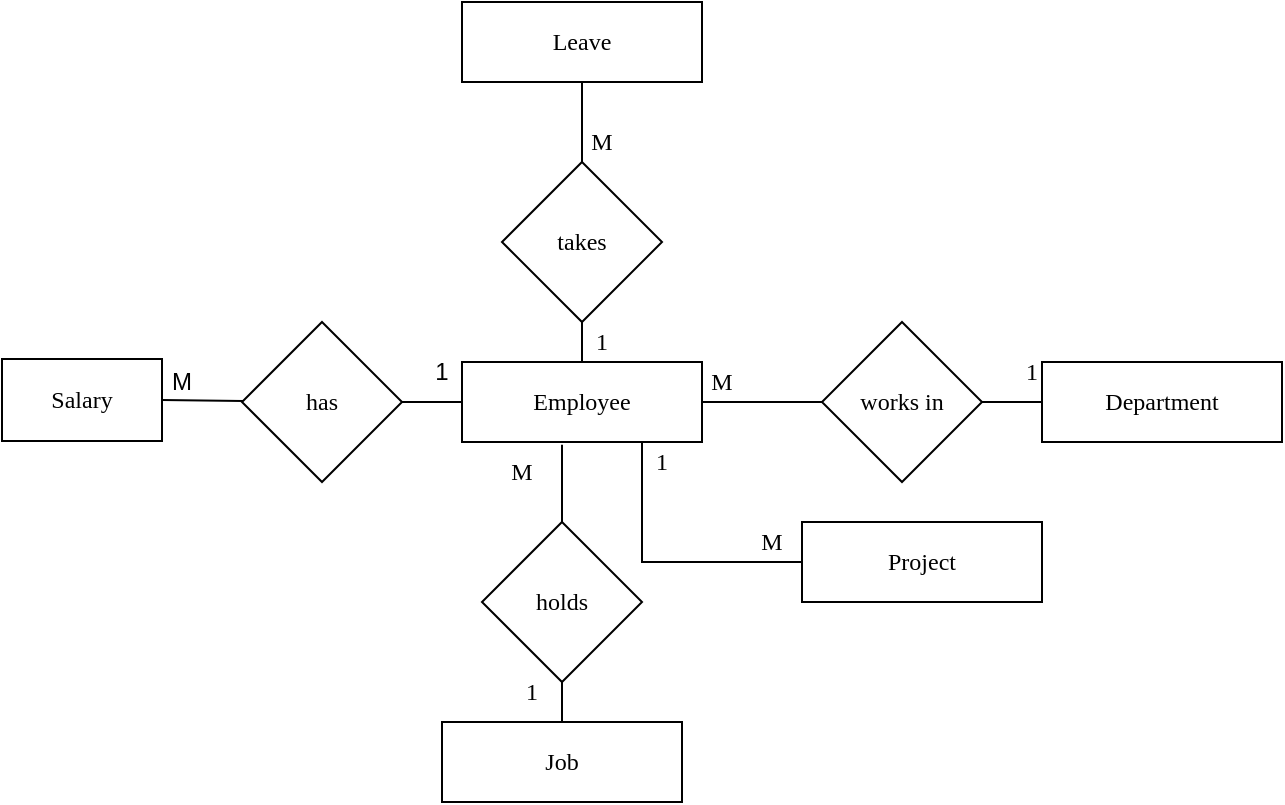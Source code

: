 <mxfile version="27.1.3">
  <diagram name="Page-1" id="7nvfKHGqWAkwgBx0nKPb">
    <mxGraphModel dx="1042" dy="614" grid="1" gridSize="10" guides="1" tooltips="1" connect="1" arrows="1" fold="1" page="1" pageScale="1" pageWidth="850" pageHeight="1100" math="0" shadow="0">
      <root>
        <mxCell id="0" />
        <mxCell id="1" parent="0" />
        <mxCell id="ogmoBDxyaoQhUi1DUbRo-26" value="Employee" style="rounded=0;whiteSpace=wrap;html=1;fontFamily=Times New Roman;fontStyle=0" parent="1" vertex="1">
          <mxGeometry x="270" y="260" width="120" height="40" as="geometry" />
        </mxCell>
        <mxCell id="ogmoBDxyaoQhUi1DUbRo-27" value="Department" style="rounded=0;whiteSpace=wrap;html=1;fontFamily=Times New Roman;fontStyle=0" parent="1" vertex="1">
          <mxGeometry x="560" y="260" width="120" height="40" as="geometry" />
        </mxCell>
        <mxCell id="ogmoBDxyaoQhUi1DUbRo-28" value="Job" style="rounded=0;whiteSpace=wrap;html=1;fontFamily=Times New Roman;fontStyle=0" parent="1" vertex="1">
          <mxGeometry x="260" y="440" width="120" height="40" as="geometry" />
        </mxCell>
        <mxCell id="ogmoBDxyaoQhUi1DUbRo-30" value="&lt;span&gt;&lt;font&gt;Leave&lt;/font&gt;&lt;/span&gt;" style="rounded=0;whiteSpace=wrap;html=1;fontFamily=Times New Roman;fontStyle=0" parent="1" vertex="1">
          <mxGeometry x="270" y="80" width="120" height="40" as="geometry" />
        </mxCell>
        <mxCell id="ogmoBDxyaoQhUi1DUbRo-31" value="works in" style="rhombus;whiteSpace=wrap;html=1;fontFamily=Times New Roman;fontStyle=0" parent="1" vertex="1">
          <mxGeometry x="450" y="240" width="80" height="80" as="geometry" />
        </mxCell>
        <mxCell id="ogmoBDxyaoQhUi1DUbRo-33" value="holds" style="rhombus;whiteSpace=wrap;html=1;fontFamily=Times New Roman;fontStyle=0" parent="1" vertex="1">
          <mxGeometry x="280" y="340" width="80" height="80" as="geometry" />
        </mxCell>
        <mxCell id="ogmoBDxyaoQhUi1DUbRo-34" value="takes" style="rhombus;whiteSpace=wrap;html=1;fontFamily=Times New Roman;fontStyle=0" parent="1" vertex="1">
          <mxGeometry x="290" y="160" width="80" height="80" as="geometry" />
        </mxCell>
        <mxCell id="ogmoBDxyaoQhUi1DUbRo-35" value="" style="endArrow=none;html=1;rounded=0;exitX=1;exitY=0.5;exitDx=0;exitDy=0;entryX=0;entryY=0.5;entryDx=0;entryDy=0;fontFamily=Times New Roman;fontStyle=0" parent="1" source="ogmoBDxyaoQhUi1DUbRo-26" target="ogmoBDxyaoQhUi1DUbRo-31" edge="1">
          <mxGeometry width="50" height="50" relative="1" as="geometry">
            <mxPoint x="470" y="360" as="sourcePoint" />
            <mxPoint x="520" y="310" as="targetPoint" />
          </mxGeometry>
        </mxCell>
        <mxCell id="ogmoBDxyaoQhUi1DUbRo-37" value="" style="endArrow=none;html=1;rounded=0;entryX=0.7;entryY=0.047;entryDx=0;entryDy=0;entryPerimeter=0;exitX=0.5;exitY=0;exitDx=0;exitDy=0;fontFamily=Times New Roman;fontStyle=0" parent="1" source="ogmoBDxyaoQhUi1DUbRo-33" target="ogmoBDxyaoQhUi1DUbRo-47" edge="1">
          <mxGeometry width="50" height="50" relative="1" as="geometry">
            <mxPoint x="130" y="300" as="sourcePoint" />
            <mxPoint x="180" y="250" as="targetPoint" />
            <Array as="points">
              <mxPoint x="320" y="340" />
            </Array>
          </mxGeometry>
        </mxCell>
        <mxCell id="ogmoBDxyaoQhUi1DUbRo-38" value="" style="endArrow=none;html=1;rounded=0;entryX=1;entryY=0.5;entryDx=0;entryDy=0;exitX=0;exitY=0.5;exitDx=0;exitDy=0;fontFamily=Times New Roman;fontStyle=0" parent="1" source="ogmoBDxyaoQhUi1DUbRo-27" target="ogmoBDxyaoQhUi1DUbRo-31" edge="1">
          <mxGeometry width="50" height="50" relative="1" as="geometry">
            <mxPoint x="610" y="390" as="sourcePoint" />
            <mxPoint x="660" y="340" as="targetPoint" />
          </mxGeometry>
        </mxCell>
        <mxCell id="ogmoBDxyaoQhUi1DUbRo-39" value="" style="endArrow=none;html=1;rounded=0;entryX=0.5;entryY=1;entryDx=0;entryDy=0;exitX=0.5;exitY=0;exitDx=0;exitDy=0;fontFamily=Times New Roman;fontStyle=0" parent="1" source="ogmoBDxyaoQhUi1DUbRo-34" target="ogmoBDxyaoQhUi1DUbRo-30" edge="1">
          <mxGeometry width="50" height="50" relative="1" as="geometry">
            <mxPoint x="550" y="220" as="sourcePoint" />
            <mxPoint x="600" y="170" as="targetPoint" />
          </mxGeometry>
        </mxCell>
        <mxCell id="ogmoBDxyaoQhUi1DUbRo-40" value="" style="endArrow=none;html=1;rounded=0;entryX=0.5;entryY=1;entryDx=0;entryDy=0;exitX=0.5;exitY=0;exitDx=0;exitDy=0;fontFamily=Times New Roman;fontStyle=0" parent="1" source="ogmoBDxyaoQhUi1DUbRo-26" target="ogmoBDxyaoQhUi1DUbRo-34" edge="1">
          <mxGeometry width="50" height="50" relative="1" as="geometry">
            <mxPoint x="590" y="200" as="sourcePoint" />
            <mxPoint x="640" y="150" as="targetPoint" />
          </mxGeometry>
        </mxCell>
        <mxCell id="ogmoBDxyaoQhUi1DUbRo-42" value="" style="endArrow=none;html=1;rounded=0;entryX=0.5;entryY=1;entryDx=0;entryDy=0;exitX=0.5;exitY=0;exitDx=0;exitDy=0;fontFamily=Times New Roman;fontStyle=0" parent="1" source="ogmoBDxyaoQhUi1DUbRo-28" target="ogmoBDxyaoQhUi1DUbRo-33" edge="1">
          <mxGeometry width="50" height="50" relative="1" as="geometry">
            <mxPoint x="300" y="450" as="sourcePoint" />
            <mxPoint x="350" y="400" as="targetPoint" />
          </mxGeometry>
        </mxCell>
        <mxCell id="ogmoBDxyaoQhUi1DUbRo-43" value="M" style="text;html=1;align=center;verticalAlign=middle;whiteSpace=wrap;rounded=0;fontFamily=Times New Roman;fontStyle=0" parent="1" vertex="1">
          <mxGeometry x="390" y="260" width="20" height="20" as="geometry" />
        </mxCell>
        <mxCell id="ogmoBDxyaoQhUi1DUbRo-44" value="1" style="text;html=1;align=center;verticalAlign=middle;whiteSpace=wrap;rounded=0;fontFamily=Times New Roman;fontStyle=0" parent="1" vertex="1">
          <mxGeometry x="530" y="245" width="50" height="40" as="geometry" />
        </mxCell>
        <mxCell id="ogmoBDxyaoQhUi1DUbRo-47" value="M" style="text;html=1;align=center;verticalAlign=middle;whiteSpace=wrap;rounded=0;fontFamily=Times New Roman;fontStyle=0" parent="1" vertex="1">
          <mxGeometry x="250" y="300" width="100" height="30" as="geometry" />
        </mxCell>
        <mxCell id="ogmoBDxyaoQhUi1DUbRo-48" value="1" style="text;html=1;align=center;verticalAlign=middle;whiteSpace=wrap;rounded=0;fontFamily=Times New Roman;fontStyle=0" parent="1" vertex="1">
          <mxGeometry x="280" y="410" width="50" height="30" as="geometry" />
        </mxCell>
        <mxCell id="ogmoBDxyaoQhUi1DUbRo-49" value="1" style="text;html=1;align=center;verticalAlign=middle;whiteSpace=wrap;rounded=0;fontFamily=Times New Roman;fontStyle=0" parent="1" vertex="1">
          <mxGeometry x="320" y="230" width="40" height="40" as="geometry" />
        </mxCell>
        <mxCell id="ogmoBDxyaoQhUi1DUbRo-50" value="M" style="text;html=1;align=center;verticalAlign=middle;whiteSpace=wrap;rounded=0;fontFamily=Times New Roman;fontStyle=0" parent="1" vertex="1">
          <mxGeometry x="340" y="140" height="20" as="geometry" />
        </mxCell>
        <mxCell id="ogmoBDxyaoQhUi1DUbRo-51" value="has" style="rhombus;whiteSpace=wrap;html=1;fontFamily=Times New Roman;fontStyle=0" parent="1" vertex="1">
          <mxGeometry x="160" y="240" width="80" height="80" as="geometry" />
        </mxCell>
        <mxCell id="ogmoBDxyaoQhUi1DUbRo-52" value="" style="endArrow=none;html=1;rounded=0;exitX=1;exitY=0.5;exitDx=0;exitDy=0;entryX=0;entryY=0.5;entryDx=0;entryDy=0;fontFamily=Times New Roman;fontStyle=0" parent="1" source="ogmoBDxyaoQhUi1DUbRo-51" target="ogmoBDxyaoQhUi1DUbRo-26" edge="1">
          <mxGeometry width="50" height="50" relative="1" as="geometry">
            <mxPoint x="400" y="340" as="sourcePoint" />
            <mxPoint x="450" y="290" as="targetPoint" />
          </mxGeometry>
        </mxCell>
        <mxCell id="ogmoBDxyaoQhUi1DUbRo-54" value="" style="endArrow=none;html=1;rounded=0;exitX=1;exitY=0.5;exitDx=0;exitDy=0;fontFamily=Times New Roman;fontStyle=0" parent="1" source="ogmoBDxyaoQhUi1DUbRo-56" target="ogmoBDxyaoQhUi1DUbRo-51" edge="1">
          <mxGeometry width="50" height="50" relative="1" as="geometry">
            <mxPoint x="160" y="170" as="sourcePoint" />
            <mxPoint x="210" y="120" as="targetPoint" />
          </mxGeometry>
        </mxCell>
        <mxCell id="ogmoBDxyaoQhUi1DUbRo-56" value="Salary" style="rounded=0;whiteSpace=wrap;html=1;fontFamily=Times New Roman;fontStyle=0" parent="1" vertex="1">
          <mxGeometry x="40" y="258.5" width="80" height="41" as="geometry" />
        </mxCell>
        <mxCell id="ogmoBDxyaoQhUi1DUbRo-57" value="1" style="text;html=1;align=center;verticalAlign=middle;whiteSpace=wrap;rounded=0;" parent="1" vertex="1">
          <mxGeometry x="230" y="250" width="60" height="30" as="geometry" />
        </mxCell>
        <mxCell id="ogmoBDxyaoQhUi1DUbRo-58" value="M" style="text;html=1;align=center;verticalAlign=middle;whiteSpace=wrap;rounded=0;" parent="1" vertex="1">
          <mxGeometry x="100" y="255" width="60" height="30" as="geometry" />
        </mxCell>
        <mxCell id="ogmoBDxyaoQhUi1DUbRo-59" value="" style="endArrow=none;html=1;rounded=0;entryX=0.75;entryY=1;entryDx=0;entryDy=0;fontFamily=Times New Roman;fontStyle=0" parent="1" target="ogmoBDxyaoQhUi1DUbRo-26" edge="1">
          <mxGeometry width="50" height="50" relative="1" as="geometry">
            <mxPoint x="440" y="360" as="sourcePoint" />
            <mxPoint x="320" y="330" as="targetPoint" />
            <Array as="points">
              <mxPoint x="360" y="360" />
            </Array>
          </mxGeometry>
        </mxCell>
        <mxCell id="ogmoBDxyaoQhUi1DUbRo-60" value="Project" style="rounded=0;whiteSpace=wrap;html=1;fontFamily=Times New Roman;fontStyle=0" parent="1" vertex="1">
          <mxGeometry x="440" y="340" width="120" height="40" as="geometry" />
        </mxCell>
        <mxCell id="ogmoBDxyaoQhUi1DUbRo-61" value="1" style="text;html=1;align=center;verticalAlign=middle;whiteSpace=wrap;rounded=0;fontFamily=Times New Roman;fontStyle=0" parent="1" vertex="1">
          <mxGeometry x="360" y="300" width="20" height="20" as="geometry" />
        </mxCell>
        <mxCell id="ogmoBDxyaoQhUi1DUbRo-62" value="M" style="text;html=1;align=center;verticalAlign=middle;whiteSpace=wrap;rounded=0;fontFamily=Times New Roman;fontStyle=0" parent="1" vertex="1">
          <mxGeometry x="415" y="340" width="20" height="20" as="geometry" />
        </mxCell>
      </root>
    </mxGraphModel>
  </diagram>
</mxfile>
